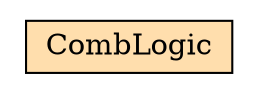 digraph CombLogic_hierarchy { rankdir="TB" 
 node [shape="rectangle"]; 
rankdir="LR" 
stylesheet = "styles.css"
module_1 [shape= "plaintext" href="CombLogic.dot.svg" label=<

<TABLE BORDER="0" CELLBORDER="1" CELLSPACING="0" CELLPADDING="4" >
      
  <TR >
    <TD BGCOLOR="#FFDEAD" > CombLogic </TD>
  </TR>
        
</TABLE>>];

      }